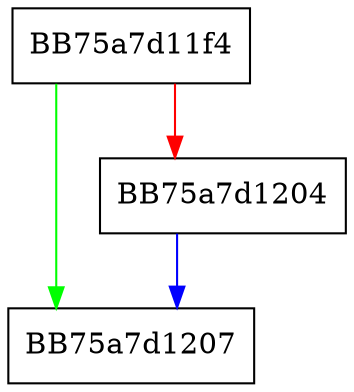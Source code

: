 digraph w32_cat_open {
  node [shape="box"];
  graph [splines=ortho];
  BB75a7d11f4 -> BB75a7d1207 [color="green"];
  BB75a7d11f4 -> BB75a7d1204 [color="red"];
  BB75a7d1204 -> BB75a7d1207 [color="blue"];
}